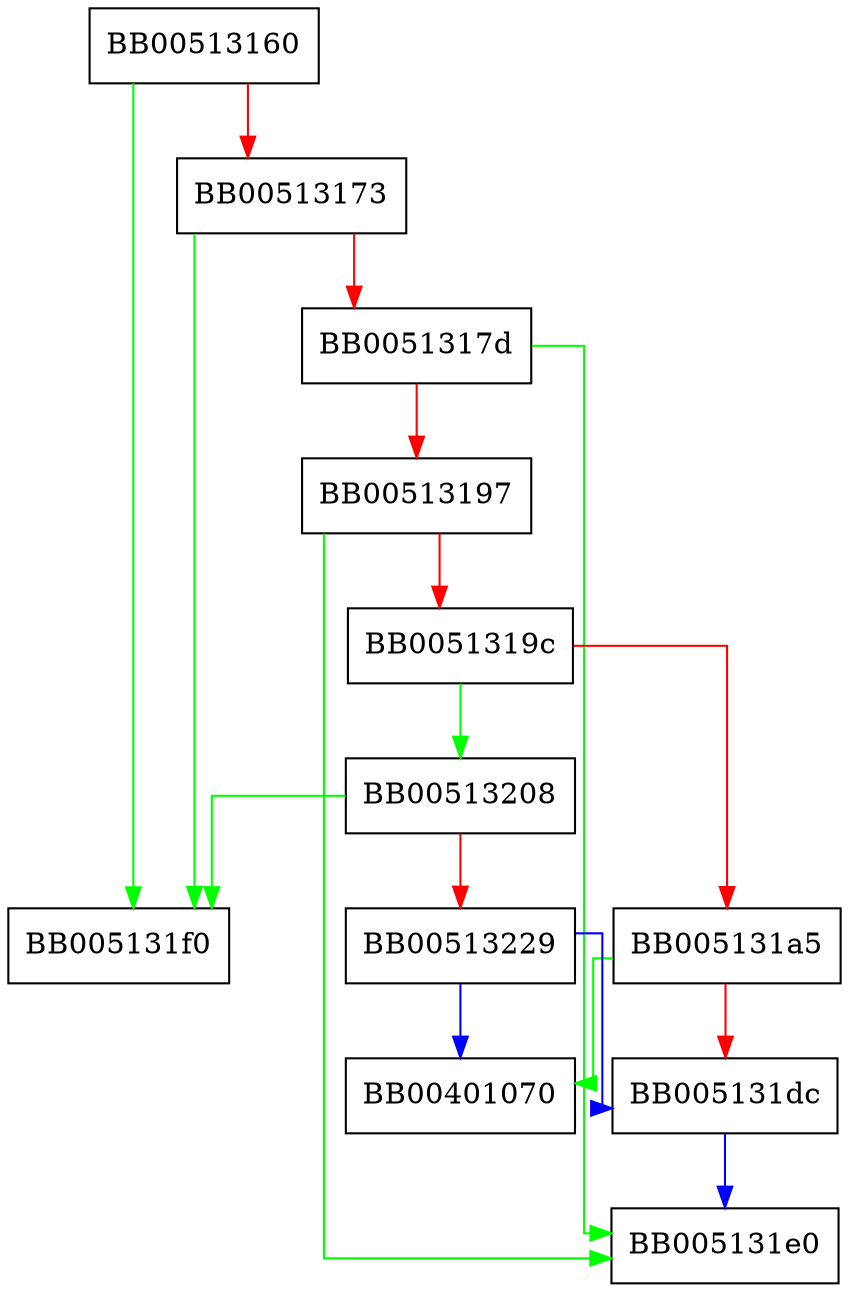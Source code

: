 digraph i2d_ASN1_OBJECT {
  node [shape="box"];
  graph [splines=ortho];
  BB00513160 -> BB005131f0 [color="green"];
  BB00513160 -> BB00513173 [color="red"];
  BB00513173 -> BB005131f0 [color="green"];
  BB00513173 -> BB0051317d [color="red"];
  BB0051317d -> BB005131e0 [color="green"];
  BB0051317d -> BB00513197 [color="red"];
  BB00513197 -> BB005131e0 [color="green"];
  BB00513197 -> BB0051319c [color="red"];
  BB0051319c -> BB00513208 [color="green"];
  BB0051319c -> BB005131a5 [color="red"];
  BB005131a5 -> BB00401070 [color="green"];
  BB005131a5 -> BB005131dc [color="red"];
  BB005131dc -> BB005131e0 [color="blue"];
  BB00513208 -> BB005131f0 [color="green"];
  BB00513208 -> BB00513229 [color="red"];
  BB00513229 -> BB00401070 [color="blue"];
  BB00513229 -> BB005131dc [color="blue"];
}